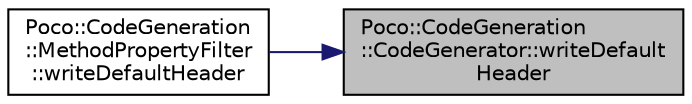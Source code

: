 digraph "Poco::CodeGeneration::CodeGenerator::writeDefaultHeader"
{
 // LATEX_PDF_SIZE
  edge [fontname="Helvetica",fontsize="10",labelfontname="Helvetica",labelfontsize="10"];
  node [fontname="Helvetica",fontsize="10",shape=record];
  rankdir="RL";
  Node1 [label="Poco::CodeGeneration\l::CodeGenerator::writeDefault\lHeader",height=0.2,width=0.4,color="black", fillcolor="grey75", style="filled", fontcolor="black",tooltip="Convenience Functions which calls for all include files writeInclude, also writes fwdDecls."];
  Node1 -> Node2 [dir="back",color="midnightblue",fontsize="10",style="solid",fontname="Helvetica"];
  Node2 [label="Poco::CodeGeneration\l::MethodPropertyFilter\l::writeDefaultHeader",height=0.2,width=0.4,color="black", fillcolor="white", style="filled",URL="$classPoco_1_1CodeGeneration_1_1MethodPropertyFilter.html#ac0eb887dd6811071966a17bd0eda9ab0",tooltip="Convenience Functions which calls for all include files writeInclude, also writes fwdDecls."];
}
